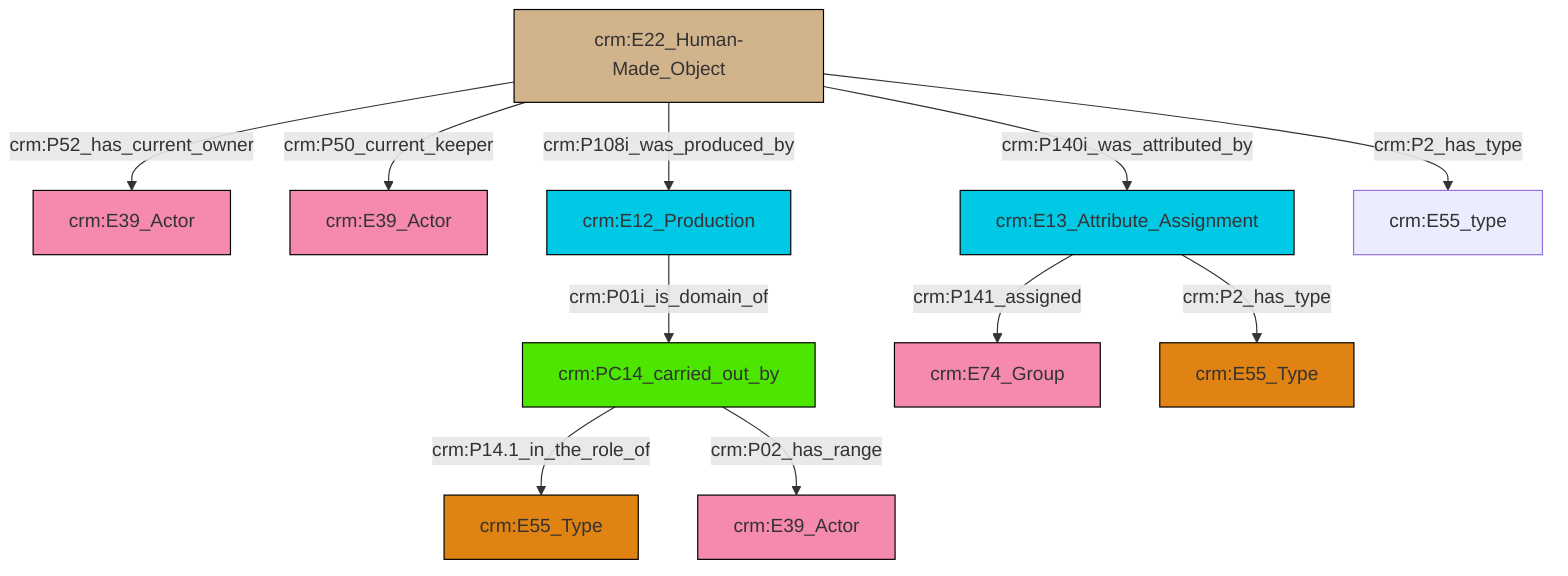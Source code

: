 graph TD
classDef Literal fill:#f2f2f2,stroke:#000000;
classDef CRM_Entity fill:#FFFFFF,stroke:#000000;
classDef Temporal_Entity fill:#00C9E6, stroke:#000000;
classDef Type fill:#E18312, stroke:#000000;
classDef Time-Span fill:#2C9C91, stroke:#000000;
classDef Appellation fill:#FFEB7F, stroke:#000000;
classDef Place fill:#008836, stroke:#000000;
classDef Persistent_Item fill:#B266B2, stroke:#000000;
classDef Conceptual_Object fill:#FFD700, stroke:#000000;
classDef Physical_Thing fill:#D2B48C, stroke:#000000;
classDef Actor fill:#f58aad, stroke:#000000;
classDef PC_Classes fill:#4ce600, stroke:#000000;
classDef Multi fill:#cccccc,stroke:#000000;

2["crm:E22_Human-Made_Object"]:::Physical_Thing -->|crm:P52_has_current_owner| 3["crm:E39_Actor"]:::Actor
8["crm:PC14_carried_out_by"]:::PC_Classes -->|crm:P14.1_in_the_role_of| 0["crm:E55_Type"]:::Type
2["crm:E22_Human-Made_Object"]:::Physical_Thing -->|crm:P108i_was_produced_by| 9["crm:E12_Production"]:::Temporal_Entity
2["crm:E22_Human-Made_Object"]:::Physical_Thing -->|crm:P2_has_type| 16["crm:E55_type"]:::Default
2["crm:E22_Human-Made_Object"]:::Physical_Thing -->|crm:P140i_was_attributed_by| 12["crm:E13_Attribute_Assignment"]:::Temporal_Entity
9["crm:E12_Production"]:::Temporal_Entity -->|crm:P01i_is_domain_of| 8["crm:PC14_carried_out_by"]:::PC_Classes
12["crm:E13_Attribute_Assignment"]:::Temporal_Entity -->|crm:P2_has_type| 18["crm:E55_Type"]:::Type
8["crm:PC14_carried_out_by"]:::PC_Classes -->|crm:P02_has_range| 6["crm:E39_Actor"]:::Actor
12["crm:E13_Attribute_Assignment"]:::Temporal_Entity -->|crm:P141_assigned| 10["crm:E74_Group"]:::Actor
2["crm:E22_Human-Made_Object"]:::Physical_Thing -->|crm:P50_current_keeper| 4["crm:E39_Actor"]:::Actor